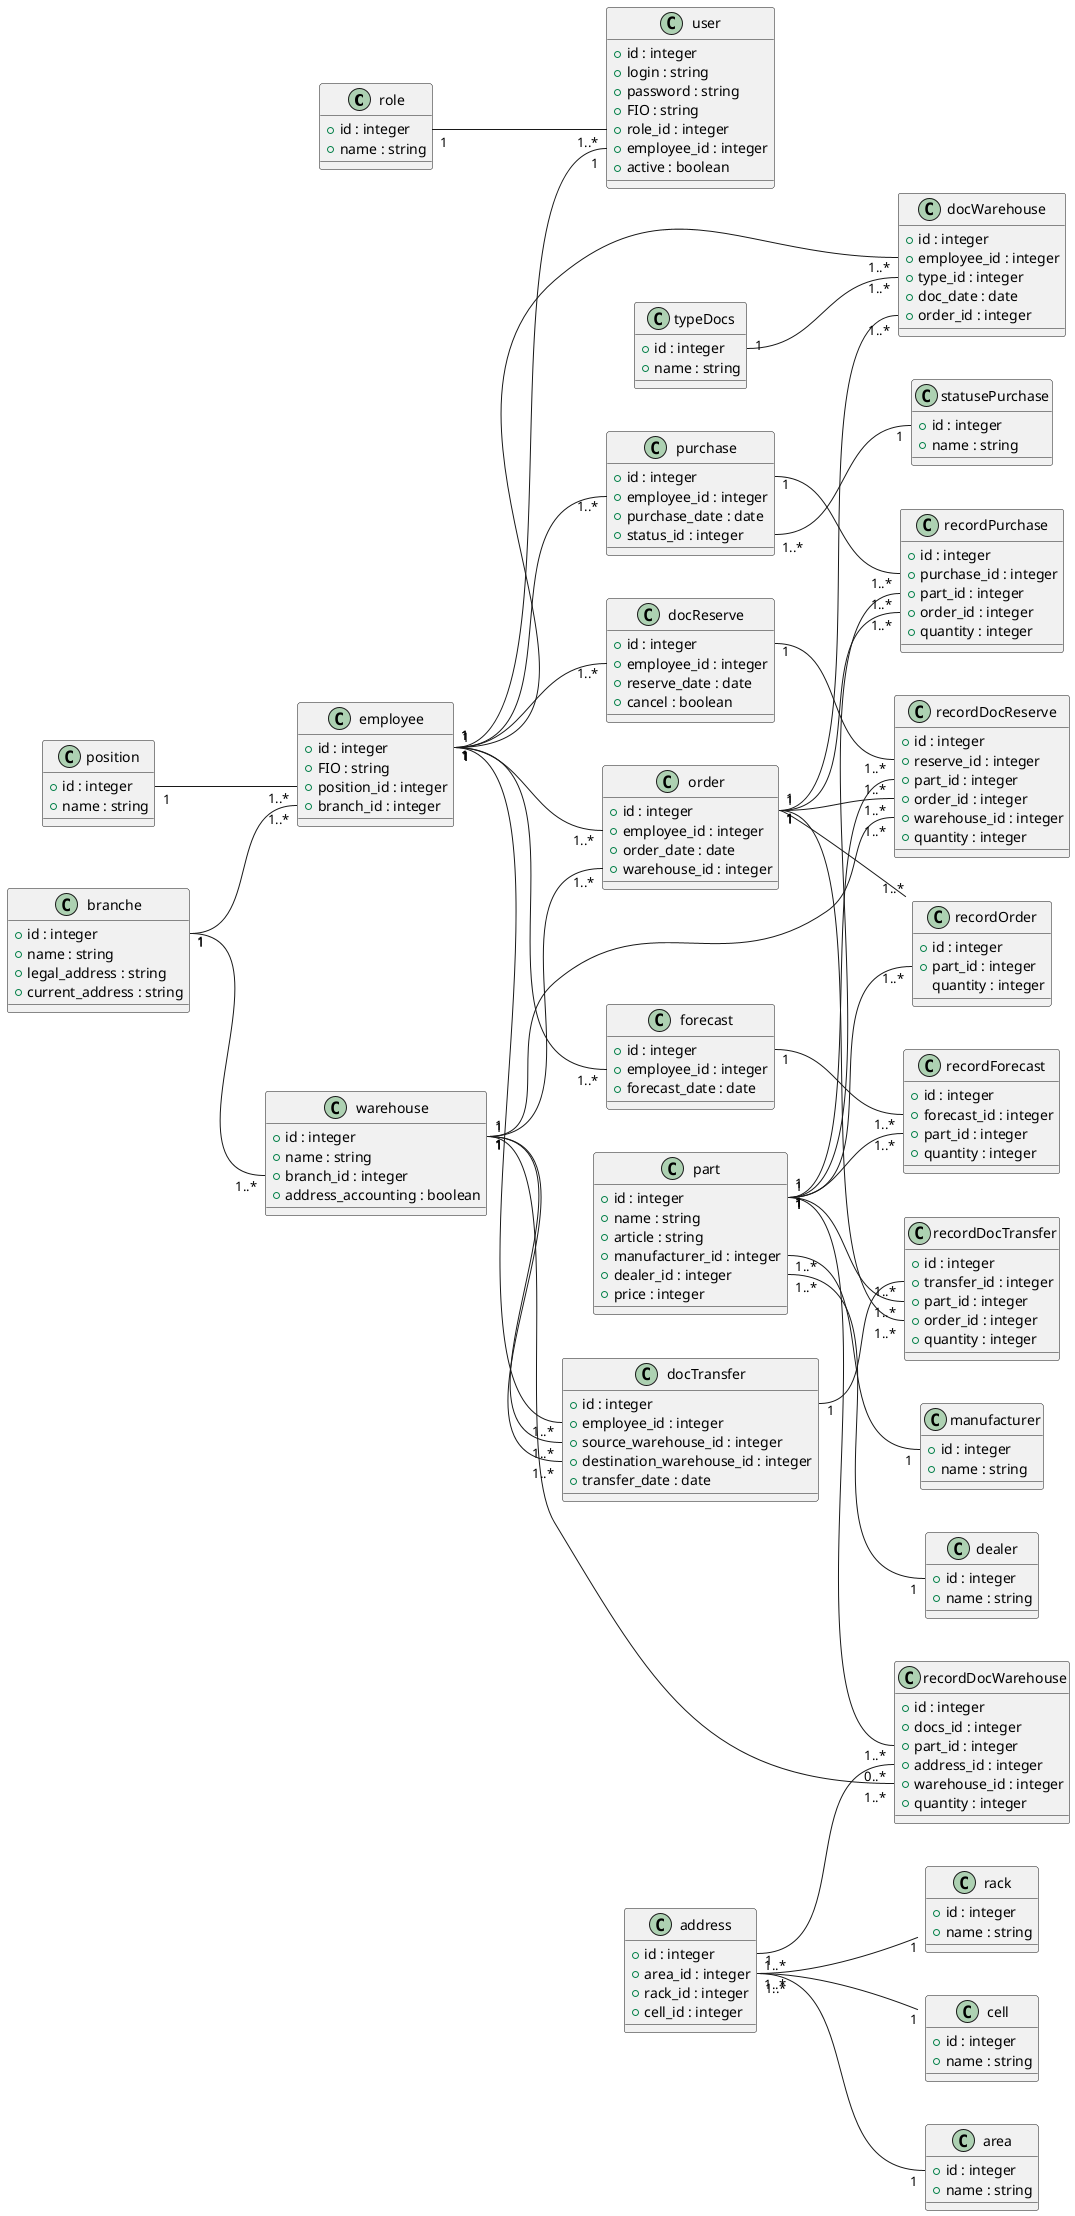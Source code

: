 @startuml Domain model
left to right direction

class role {
    +id : integer 
    +name : string 
}

class user {
    +id : integer 
    +login : string 
    +password : string
    +FIO : string
    +role_id : integer
    +employee_id : integer
    +active : boolean
}

class employee {
    +id : integer 
    +FIO : string
    +position_id : integer
    +branch_id : integer 
}

class position {
    +id : integer 
    +name : string 
}

class branche {
    +id : integer 
    +name : string
    +legal_address : string
    +current_address : string 
}

class part {
    +id : integer 
    +name : string 
    +article : string
    +manufacturer_id : integer
    +dealer_id : integer
    +price : integer
}

class manufacturer {
    +id : integer 
    +name : string 
}

class dealer {
    +id : integer 
    +name : string 
}

class warehouse {
    +id : integer 
    +name : string
    +branch_id : integer
    +address_accounting : boolean 
}

class address {
    +id : integer 
    +area_id : integer
    +rack_id : integer
    +cell_id : integer 
}

class area {
    +id : integer 
    +name : string 
}

class rack {
    +id : integer 
    +name : string 
}

class cell {
    +id : integer 
    +name : string 
}

class typeDocs {
    +id : integer 
    +name : string 
}

class docWarehouse {
    +id : integer 
    +employee_id : integer
    +type_id : integer
    +doc_date : date 
    +order_id : integer
}

class recordDocWarehouse {
    +id : integer 
    +docs_id : integer
    +part_id : integer
    +address_id : integer
    +warehouse_id : integer
    +quantity : integer
}

class order {
    +id : integer 
    +employee_id : integer
    +order_date : date
    +warehouse_id : integer 
}

class recordOrder {
    +id : integer 
    +part_id : integer
    quantity : integer 
}

class purchase {
    +id : integer 
    +employee_id : integer
    +purchase_date : date
    +status_id : integer
}

class statusePurchase {
    +id : integer 
    +name : string 
}

class recordPurchase {
    +id : integer 
    +purchase_id : integer
    +part_id : integer
    +order_id : integer
    +quantity : integer 
}

class forecast {
    +id : integer
    +employee_id : integer 
    +forecast_date : date 
}

class recordForecast {
    +id : integer 
    +forecast_id : integer
    +part_id : integer    
    +quantity : integer 
}

class docReserve {
    +id : integer
    +employee_id : integer 
    +reserve_date : date 
    +cancel : boolean
}

class recordDocReserve {
    +id : integer 
    +reserve_id : integer
    +part_id : integer  
    +order_id : integer
    +warehouse_id : integer 
    +quantity : integer 
}

class docTransfer {
    +id : integer
    +employee_id : integer 
    +source_warehouse_id : integer
    +destination_warehouse_id : integer 
    +transfer_date : date
}

class recordDocTransfer {
    +id : integer 
    +transfer_id : integer
    +part_id : integer 
    +order_id : integer   
    +quantity : integer
}

employee::id "1" -- "1" user::employee_id
employee::id "1" -- "1..*" docWarehouse::employee_id
employee::id "1" -- "1..*" order::employee_id
employee::id "1" -- "1..*" forecast::employee_id
employee::id "1" -- "1..*" docReserve::employee_id
employee::id "1" -- "1..*" docTransfer::employee_id
employee::id "1" -- "1..*" purchase::employee_id
role::id "1" -- "1..*" user::role_id 
position::id "1" -- "1..*" employee::position_id
branche::id "1" -- "1..*" employee::branch_id

part::manufacturer_id "1..*" -- "1" manufacturer::id
part::dealer_id "1..*" -- "1" dealer::id
part::id "1" -- "1..*" recordDocWarehouse::part_id
part::id "1" -- "1..*" recordDocTransfer::part_id
part::id "1" -- "1..*" recordOrder::part_id
part::id "1" -- "1..*" recordPurchase::part_id
part::id "1" -- "1..*" recordDocReserve::part_id
part::id "1" -- "1..*" recordForecast::part_id

branche::id "1" -- "1..*" warehouse::branch_id
warehouse::id "1" -- "1..*" recordDocWarehouse::warehouse_id
warehouse::id "1" -- "1..*" order::warehouse_id
warehouse::id "1" -- "1..*" recordDocReserve::warehouse_id
warehouse::id "1" -- "1..*" docTransfer::source_warehouse_id
warehouse::id "1" -- "1..*" docTransfer::destination_warehouse_id
address::area_id "1..*" -- "1" area::id
address::area_id "1..*" -- "1" rack::rack_id
address::area_id "1..*" -- "1" cell::cell_id
address::id "1" -- "0..*" recordDocWarehouse::address_id

typeDocs::id "1" -- "1..*" docWarehouse::type_id
order::id "1" -- "1..*" docWarehouse::order_id
order::id "1" -- "1..*" recordOrder::order_id
order::id "1" -- "1..*" recordPurchase::order_id
order::id "1" -- "1..*" recordDocReserve::order_id
order::id "1" -- "1..*" recordDocTransfer::order_id

forecast::id "1" -- "1..*" recordForecast::forecast_id
docReserve::id "1" -- "1..*" recordDocReserve::reserve_id
docTransfer::id "1" -- "1..*" recordDocTransfer::transfer_id
purchase::id "1" -- "1..*" recordPurchase::purchase_id
purchase::status_id "1..*" -- "1" statusePurchase::id


@enduml